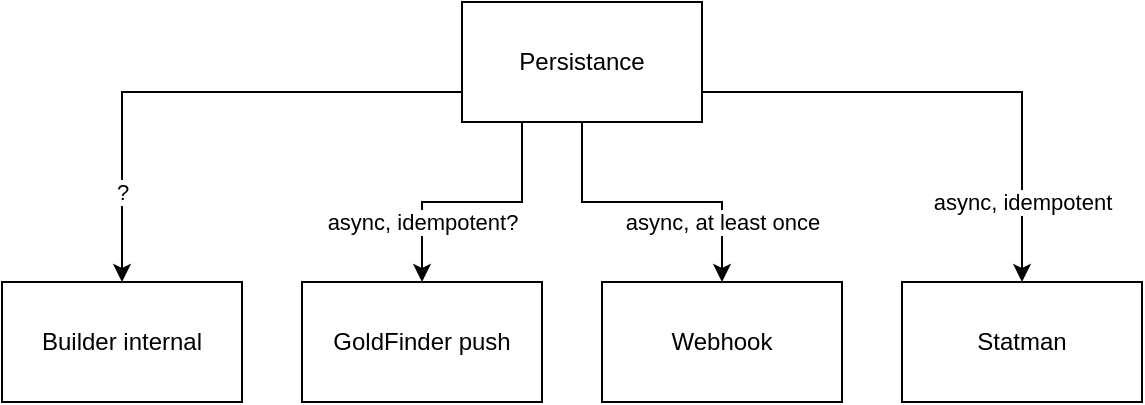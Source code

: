 <mxfile version="14.5.3" type="github">
  <diagram id="p5CKMZFLzPC68RQ7vP9f" name="Page-1">
    <mxGraphModel dx="1426" dy="773" grid="1" gridSize="10" guides="1" tooltips="1" connect="1" arrows="1" fold="1" page="1" pageScale="1" pageWidth="827" pageHeight="1169" math="0" shadow="0">
      <root>
        <mxCell id="0" />
        <mxCell id="1" parent="0" />
        <mxCell id="gyXgCsVTUeAjdGMmk8gB-8" style="edgeStyle=orthogonalEdgeStyle;rounded=0;orthogonalLoop=1;jettySize=auto;html=1;exitX=0;exitY=0.75;exitDx=0;exitDy=0;entryX=0.5;entryY=0;entryDx=0;entryDy=0;" edge="1" parent="1" source="gyXgCsVTUeAjdGMmk8gB-1" target="gyXgCsVTUeAjdGMmk8gB-2">
          <mxGeometry relative="1" as="geometry" />
        </mxCell>
        <mxCell id="gyXgCsVTUeAjdGMmk8gB-15" value="?" style="edgeLabel;html=1;align=center;verticalAlign=middle;resizable=0;points=[];" vertex="1" connectable="0" parent="gyXgCsVTUeAjdGMmk8gB-8">
          <mxGeometry x="0.66" relative="1" as="geometry">
            <mxPoint as="offset" />
          </mxGeometry>
        </mxCell>
        <mxCell id="gyXgCsVTUeAjdGMmk8gB-9" style="edgeStyle=orthogonalEdgeStyle;rounded=0;orthogonalLoop=1;jettySize=auto;html=1;exitX=0.25;exitY=1;exitDx=0;exitDy=0;" edge="1" parent="1" source="gyXgCsVTUeAjdGMmk8gB-1" target="gyXgCsVTUeAjdGMmk8gB-4">
          <mxGeometry relative="1" as="geometry" />
        </mxCell>
        <mxCell id="gyXgCsVTUeAjdGMmk8gB-12" value="async, idempotent?" style="edgeLabel;html=1;align=center;verticalAlign=middle;resizable=0;points=[];" vertex="1" connectable="0" parent="gyXgCsVTUeAjdGMmk8gB-9">
          <mxGeometry x="0.262" y="3" relative="1" as="geometry">
            <mxPoint x="-8" y="7" as="offset" />
          </mxGeometry>
        </mxCell>
        <mxCell id="gyXgCsVTUeAjdGMmk8gB-10" style="edgeStyle=orthogonalEdgeStyle;rounded=0;orthogonalLoop=1;jettySize=auto;html=1;exitX=0.5;exitY=1;exitDx=0;exitDy=0;entryX=0.5;entryY=0;entryDx=0;entryDy=0;" edge="1" parent="1" source="gyXgCsVTUeAjdGMmk8gB-1" target="gyXgCsVTUeAjdGMmk8gB-5">
          <mxGeometry relative="1" as="geometry" />
        </mxCell>
        <mxCell id="gyXgCsVTUeAjdGMmk8gB-13" value="async, at least once" style="edgeLabel;html=1;align=center;verticalAlign=middle;resizable=0;points=[];" vertex="1" connectable="0" parent="gyXgCsVTUeAjdGMmk8gB-10">
          <mxGeometry x="-0.013" y="2" relative="1" as="geometry">
            <mxPoint x="36" y="12" as="offset" />
          </mxGeometry>
        </mxCell>
        <mxCell id="gyXgCsVTUeAjdGMmk8gB-11" style="edgeStyle=orthogonalEdgeStyle;rounded=0;orthogonalLoop=1;jettySize=auto;html=1;exitX=1;exitY=0.75;exitDx=0;exitDy=0;entryX=0.5;entryY=0;entryDx=0;entryDy=0;" edge="1" parent="1" source="gyXgCsVTUeAjdGMmk8gB-1" target="gyXgCsVTUeAjdGMmk8gB-6">
          <mxGeometry relative="1" as="geometry" />
        </mxCell>
        <mxCell id="gyXgCsVTUeAjdGMmk8gB-14" value="async, idempotent" style="edgeLabel;html=1;align=center;verticalAlign=middle;resizable=0;points=[];" vertex="1" connectable="0" parent="gyXgCsVTUeAjdGMmk8gB-11">
          <mxGeometry x="-0.074" y="-4" relative="1" as="geometry">
            <mxPoint x="42" y="51" as="offset" />
          </mxGeometry>
        </mxCell>
        <mxCell id="gyXgCsVTUeAjdGMmk8gB-1" value="Persistance" style="rounded=0;whiteSpace=wrap;html=1;" vertex="1" parent="1">
          <mxGeometry x="350" y="70" width="120" height="60" as="geometry" />
        </mxCell>
        <mxCell id="gyXgCsVTUeAjdGMmk8gB-2" value="Builder internal" style="rounded=0;whiteSpace=wrap;html=1;" vertex="1" parent="1">
          <mxGeometry x="120" y="210" width="120" height="60" as="geometry" />
        </mxCell>
        <mxCell id="gyXgCsVTUeAjdGMmk8gB-4" value="GoldFinder push" style="rounded=0;whiteSpace=wrap;html=1;" vertex="1" parent="1">
          <mxGeometry x="270" y="210" width="120" height="60" as="geometry" />
        </mxCell>
        <mxCell id="gyXgCsVTUeAjdGMmk8gB-5" value="Webhook" style="rounded=0;whiteSpace=wrap;html=1;" vertex="1" parent="1">
          <mxGeometry x="420" y="210" width="120" height="60" as="geometry" />
        </mxCell>
        <mxCell id="gyXgCsVTUeAjdGMmk8gB-6" value="Statman" style="rounded=0;whiteSpace=wrap;html=1;" vertex="1" parent="1">
          <mxGeometry x="570" y="210" width="120" height="60" as="geometry" />
        </mxCell>
      </root>
    </mxGraphModel>
  </diagram>
</mxfile>
